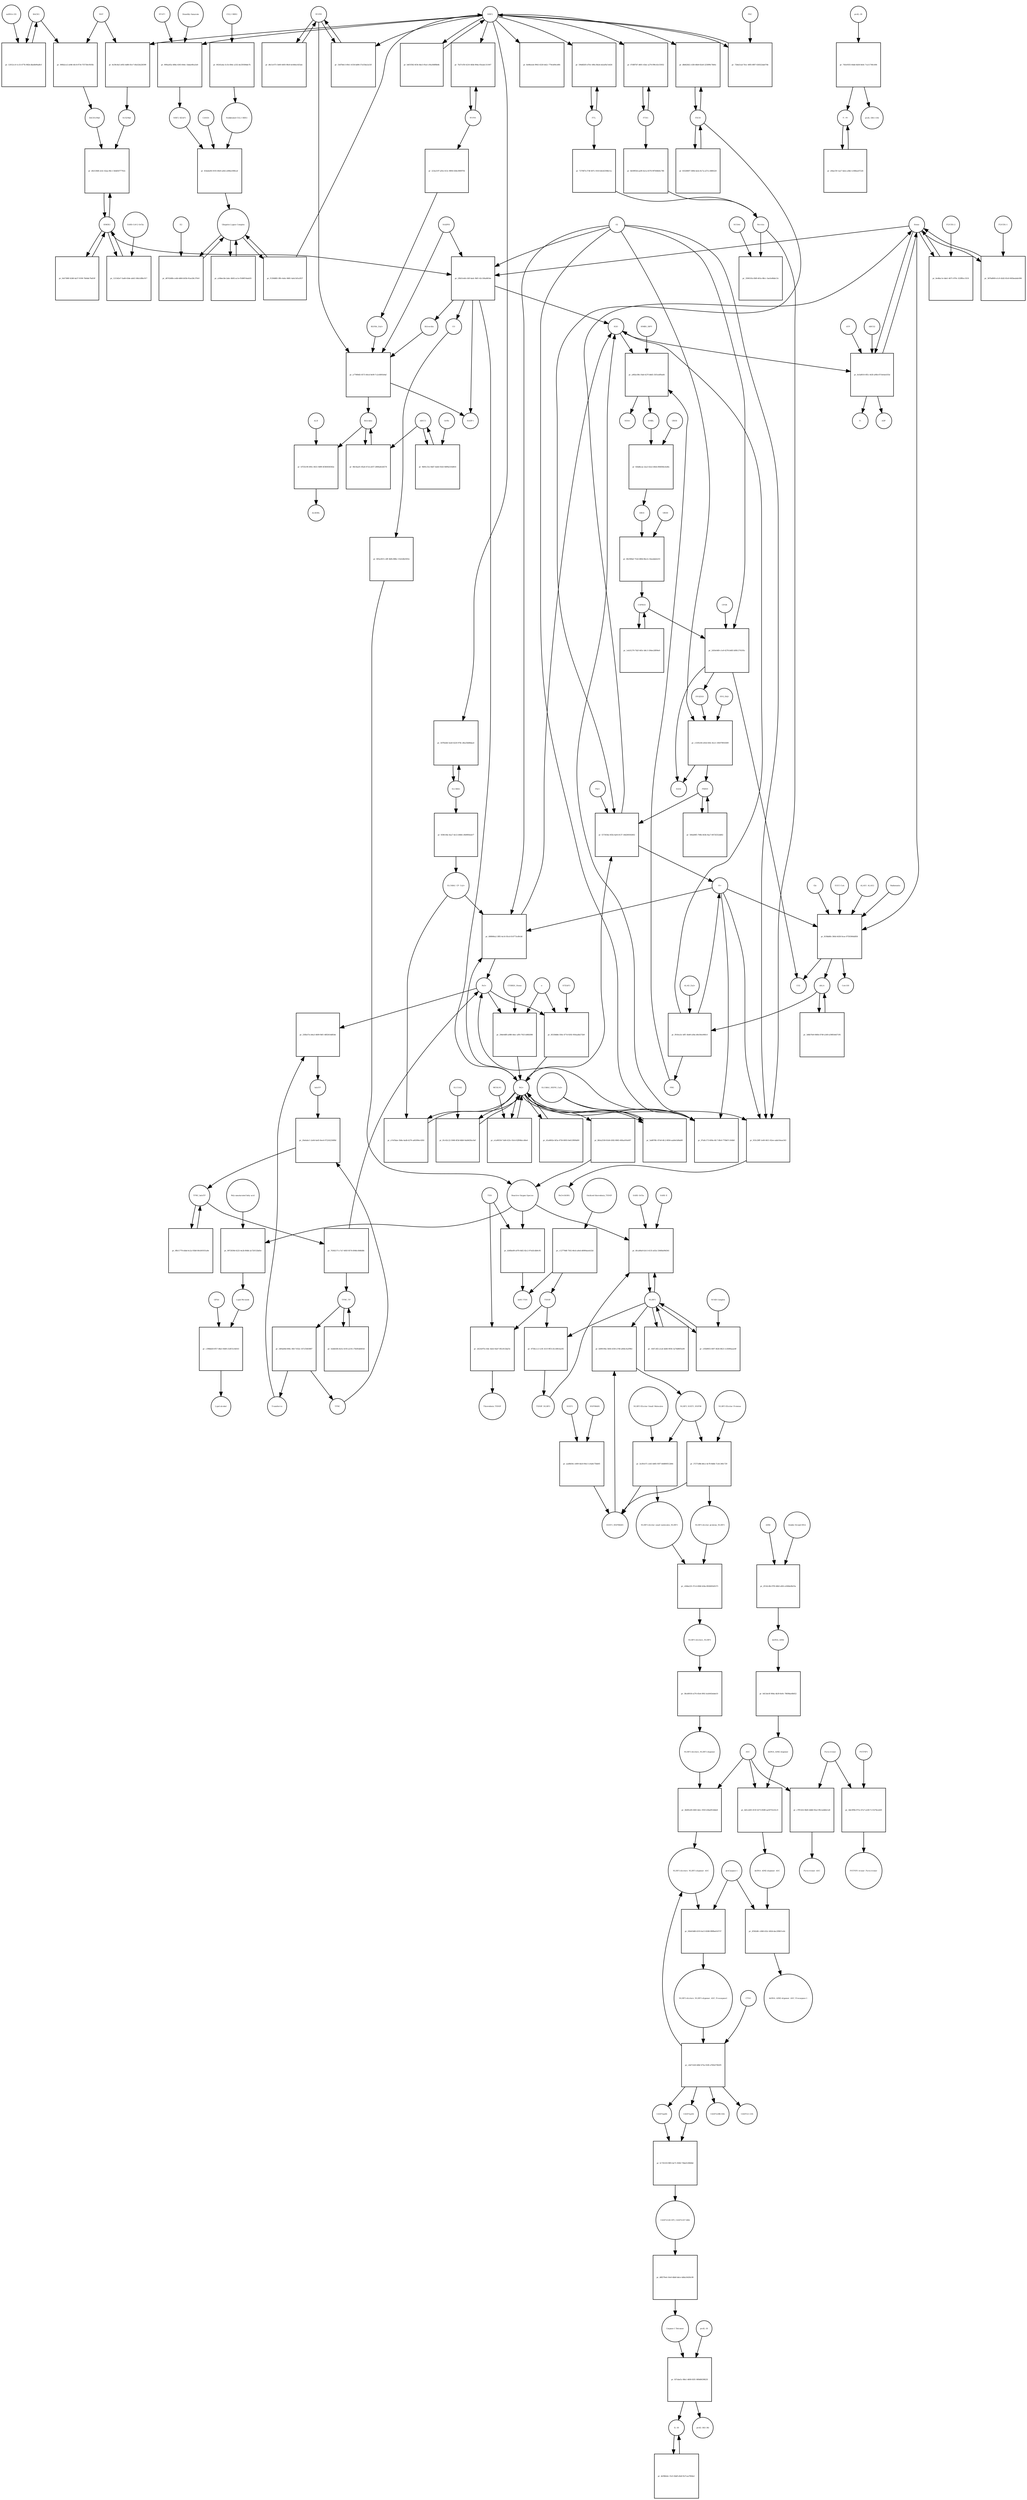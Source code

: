 strict digraph  {
Heme [annotation="urn_miriam_obo.chebi_CHEBI%3A30413", bipartite=0, cls="simple chemical", fontsize=4, label=Heme, shape=circle];
"pr_29b31e6d-cfdf-4adc-9bf1-42c184a8654e" [annotation="", bipartite=1, cls=process, fontsize=4, label="pr_29b31e6d-cfdf-4adc-9bf1-42c184a8654e", shape=square];
Biliverdin [annotation="urn_miriam_obo.chebi_CHEBI%3A17033", bipartite=0, cls="simple chemical", fontsize=4, label=Biliverdin, shape=circle];
HMOX1 [annotation=urn_miriam_uniprot_P09601, bipartite=0, cls=macromolecule, fontsize=4, label=HMOX1, shape=circle];
O2 [annotation="urn_miriam_obo.chebi_CHEBI%3A15379", bipartite=0, cls="simple chemical", fontsize=4, label=O2, shape=circle];
NADPH [annotation="urn_miriam_obo.chebi_CHEBI%3A16474", bipartite=0, cls="simple chemical", fontsize=4, label=NADPH, shape=circle];
H2O [annotation="urn_miriam_obo.chebi_CHEBI%3A15377", bipartite=0, cls="simple chemical", fontsize=4, label=H2O, shape=circle];
"Fe2+" [annotation="urn_miriam_obo.chebi_CHEBI%3A29033", bipartite=0, cls="simple chemical", fontsize=4, label="Fe2+", shape=circle];
"NADP+" [annotation="urn_miriam_obo.chebi_CHEBI%3A18009", bipartite=0, cls="simple chemical", fontsize=4, label="NADP+", shape=circle];
CO [annotation="urn_miriam_obo.chebi_CHEBI%3A17245", bipartite=0, cls="simple chemical", fontsize=4, label=CO, shape=circle];
"pr_6e48ac1e-bde1-4671-879c-323ffbcc5531" [annotation="", bipartite=1, cls=process, fontsize=4, label="pr_6e48ac1e-bde1-4671-879c-323ffbcc5531", shape=square];
"FLVCR1-2" [annotation=urn_miriam_uniprot_Q9Y5Y0, bipartite=0, cls=macromolecule, fontsize=4, label="FLVCR1-2", shape=circle];
"pr_a77989d5-0573-40cd-9e99-7c2c6891b9af" [annotation="", bipartite=1, cls=process, fontsize=4, label="pr_a77989d5-0573-40cd-9e99-7c2c6891b9af", shape=square];
Bilirubin [annotation="urn_miriam_obo.chebi_CHEBI%3A16990", bipartite=0, cls="simple chemical", fontsize=4, label=Bilirubin, shape=circle];
BLVRB [annotation=urn_miriam_uniprot_P30043, bipartite=0, cls=macromolecule, fontsize=4, label=BLVRB, shape=circle];
"BLVRA_Zn2+" [annotation="urn_miriam_obo.chebi_CHEBI%3A29805|urn_miriam_uniprot_P53004", bipartite=0, cls=complex, fontsize=4, label="BLVRA_Zn2+", shape=circle];
"pr_88c9aa01-85a8-47cb-a937-2800a8cb4574" [annotation="", bipartite=1, cls=process, fontsize=4, label="pr_88c9aa01-85a8-47cb-a937-2800a8cb4574", shape=square];
ABCC1 [annotation=urn_miriam_uniprot_P02768, bipartite=0, cls=macromolecule, fontsize=4, label=ABCC1, shape=circle];
"pr_b7f33c90-495c-4021-9d99-4f360456582e" [annotation="", bipartite=1, cls=process, fontsize=4, label="pr_b7f33c90-495c-4021-9d99-4f360456582e", shape=square];
ALB [annotation=urn_miriam_uniprot_P02768, bipartite=0, cls=macromolecule, fontsize=4, label=ALB, shape=circle];
"ALB/BIL" [annotation="urn_miriam_uniprot_P02768|urn_miriam_obo.chebi_CHEBI%3A16990", bipartite=0, cls=complex, fontsize=4, label="ALB/BIL", shape=circle];
NRF2 [annotation="", bipartite=0, cls=macromolecule, fontsize=4, label=NRF2, shape=circle];
"pr_6e39c8a5-e692-4d80-81e7-40a52b228399" [annotation="", bipartite=1, cls=process, fontsize=4, label="pr_6e39c8a5-e692-4d80-81e7-40a52b228399", shape=square];
MAF [annotation=urn_miriam_uniprot_O75444, bipartite=0, cls=macromolecule, fontsize=4, label=MAF, shape=circle];
"Nrf2/Maf" [annotation="", bipartite=0, cls=complex, fontsize=4, label="Nrf2/Maf", shape=circle];
"pr_006b2ce2-a046-4fc8-8734-7f3738c9505b" [annotation="", bipartite=1, cls=process, fontsize=4, label="pr_006b2ce2-a046-4fc8-8734-7f3738c9505b", shape=square];
BACH1 [annotation=urn_miriam_uniprot_O14867, bipartite=0, cls=macromolecule, fontsize=4, label=BACH1, shape=circle];
"BACH1/Maf" [annotation="", bipartite=0, cls=complex, fontsize=4, label="BACH1/Maf", shape=circle];
"pr_12012cc0-1c33-477b-982b-dba6b90adfcf" [annotation="", bipartite=1, cls=process, fontsize=4, label="pr_12012cc0-1c33-477b-982b-dba6b90adfcf", shape=square];
"miRNA-155" [annotation=urn_miriam_ncbigene_406947, bipartite=0, cls="nucleic acid feature", fontsize=4, label="miRNA-155", shape=circle];
"pr_d4213fd8-2cb1-42aa-84c1-5b4d507779cb" [annotation="", bipartite=1, cls=process, fontsize=4, label="pr_d4213fd8-2cb1-42aa-84c1-5b4d507779cb", shape=square];
PRIN9 [annotation="urn_miriam_obo.chebi_CHEBI%3A15430", bipartite=0, cls="simple chemical", fontsize=4, label=PRIN9, shape=circle];
"pr_f27303b2-0f2b-4af4-8137-18d269302602" [annotation="", bipartite=1, cls=process, fontsize=4, label="pr_f27303b2-0f2b-4af4-8137-18d269302602", shape=square];
FECH [annotation=urn_miriam_uniprot_P22830, bipartite=0, cls=macromolecule, fontsize=4, label=FECH, shape=circle];
"Pb2+" [annotation="urn_miriam_obo.chebi_CHEBI%3A27889", bipartite=0, cls="simple chemical", fontsize=4, label="Pb2+", shape=circle];
"H+" [annotation="urn_miriam_obo.chebi_CHEBI%3A15378", bipartite=0, cls="simple chemical", fontsize=4, label="H+", shape=circle];
"SUCC-CoA" [annotation="urn_miriam_obo.chebi_CHEBI%3A57292", bipartite=0, cls="simple chemical", fontsize=4, label="SUCC-CoA", shape=circle];
"pr_819bb8fe-366d-4438-9cee-97593964d856" [annotation="", bipartite=1, cls=process, fontsize=4, label="pr_819bb8fe-366d-4438-9cee-97593964d856", shape=square];
dALA [annotation="urn_miriam_obo.chebi_CHEBI%3A356416", bipartite=0, cls="simple chemical", fontsize=4, label=dALA, shape=circle];
ALAS1_ALAS2 [annotation="urn_miriam_uniprot_P13196|urn_miriam_uniprot_P22557", bipartite=0, cls=complex, fontsize=4, label=ALAS1_ALAS2, shape=circle];
Panhematin [annotation="urn_miriam_obo.chebi_CHEBI%3A50385", bipartite=0, cls="simple chemical", fontsize=4, label=Panhematin, shape=circle];
Gly [annotation="urn_miriam_obo.chebi_CHEBI%3A57305", bipartite=0, cls="simple chemical", fontsize=4, label=Gly, shape=circle];
"CoA-SH" [annotation="urn_miriam_obo.chebi_CHEBI%3A15346", bipartite=0, cls="simple chemical", fontsize=4, label="CoA-SH", shape=circle];
CO2 [annotation="urn_miriam_obo.chebi_CHEBI%3A16526", bipartite=0, cls="simple chemical", fontsize=4, label=CO2, shape=circle];
"pr_909aa65a-488a-4303-844c-1bdae0fea3e8" [annotation="", bipartite=1, cls=process, fontsize=4, label="pr_909aa65a-488a-4303-844c-1bdae0fea3e8", shape=square];
KEAP1 [annotation=urn_miriam_uniprot_Q14145, bipartite=0, cls=macromolecule, fontsize=4, label=KEAP1, shape=circle];
NRF2_KEAP1 [annotation="urn_miriam_uniprot_Q14145|urn_miriam_uniprot_Q16236", bipartite=0, cls=complex, fontsize=4, label=NRF2_KEAP1, shape=circle];
"Dimethly fumarate" [annotation="urn_miriam_obo.chebi_CHEBI%3A76004", bipartite=0, cls="simple chemical", fontsize=4, label="Dimethly fumarate", shape=circle];
"Ubiquitin Ligase Complex" [annotation="urn_miriam_uniprot_Q14145|urn_miriam_uniprot_Q15843|urn_miriam_uniprot_Q13618|urn_miriam_uniprot_P62877|urn_miriam_uniprot_Q16236|urn_miriam_uniprot_P0CG48|urn_miriam_pubmed_19940261|urn_miriam_interpro_IPR000608", bipartite=0, cls=complex, fontsize=4, label="Ubiquitin Ligase Complex", shape=circle];
"pr_a34becbb-2abc-4b92-ac1e-f54987ebab55" [annotation="", bipartite=1, cls=process, fontsize=4, label="pr_a34becbb-2abc-4b92-ac1e-f54987ebab55", shape=square];
"pr_f918ca5c-bff1-4b49-a58a-d0e30ee90fc0" [annotation="", bipartite=1, cls=process, fontsize=4, label="pr_f918ca5c-bff1-4b49-a58a-d0e30ee90fc0", shape=square];
PBG [annotation="urn_miriam_obo.chebi_CHEBI%3A58126", bipartite=0, cls="simple chemical", fontsize=4, label=PBG, shape=circle];
"ALAD_Zn2+" [annotation="urn_miriam_uniprot_P13716|urn_miriam_obo.chebi_CHEBI%3A29105", bipartite=0, cls=complex, fontsize=4, label="ALAD_Zn2+", shape=circle];
"pr_a982e39b-19a8-427f-b8d5-35f1eeff6a66" [annotation="", bipartite=1, cls=process, fontsize=4, label="pr_a982e39b-19a8-427f-b8d5-35f1eeff6a66", shape=square];
HMBL [annotation="urn_miriam_obo.chebi_CHEBI%3A57845", bipartite=0, cls="simple chemical", fontsize=4, label=HMBL, shape=circle];
HMBS_DIPY [annotation="urn_miriam_obo.chebi_CHEBI%3A36319|urn_miriam_uniprot_P08397", bipartite=0, cls=complex, fontsize=4, label=HMBS_DIPY, shape=circle];
"NH4+" [annotation="urn_miriam_obo.chebi_CHEBI%3A28938", bipartite=0, cls="simple chemical", fontsize=4, label="NH4+", shape=circle];
"pr_82bdbcae-2ea3-42e2-b9eb-89d566e3edfa" [annotation="", bipartite=1, cls=process, fontsize=4, label="pr_82bdbcae-2ea3-42e2-b9eb-89d566e3edfa", shape=square];
URO3 [annotation="urn_miriam_obo.chebi_CHEBI%3A15437", bipartite=0, cls="simple chemical", fontsize=4, label=URO3, shape=circle];
UROS [annotation=urn_miriam_uniprot_P10746, bipartite=0, cls=macromolecule, fontsize=4, label=UROS, shape=circle];
"pr_68c968af-752d-480d-8bcd-c1beabdeb210" [annotation="", bipartite=1, cls=process, fontsize=4, label="pr_68c968af-752d-480d-8bcd-c1beabdeb210", shape=square];
COPRO3 [annotation="urn_miriam_obo.chebi_CHEBI%3A15439", bipartite=0, cls="simple chemical", fontsize=4, label=COPRO3, shape=circle];
UROD [annotation=urn_miriam_uniprot_P06132, bipartite=0, cls=macromolecule, fontsize=4, label=UROD, shape=circle];
"pr_2450e9d9-c1e9-4278-b485-bf0fc374195c" [annotation="", bipartite=1, cls=process, fontsize=4, label="pr_2450e9d9-c1e9-4278-b485-bf0fc374195c", shape=square];
PPGEN9 [annotation="urn_miriam_obo.chebi_CHEBI%3A15435", bipartite=0, cls="simple chemical", fontsize=4, label=PPGEN9, shape=circle];
CPOX [annotation=urn_miriam_uniprot_P36551, bipartite=0, cls=macromolecule, fontsize=4, label=CPOX, shape=circle];
H2O2 [annotation="urn_miriam_obo.chebi_CHEBI%3A16240", bipartite=0, cls="simple chemical", fontsize=4, label=H2O2, shape=circle];
"pr_c51f0c40-e45d-450c-8ce1-185079918309" [annotation="", bipartite=1, cls=process, fontsize=4, label="pr_c51f0c40-e45d-450c-8ce1-185079918309", shape=square];
PPO_FAD [annotation="urn_miriam_obo.chebi_CHEBI%3A16238|urn_miriam_uniprot_P50336", bipartite=0, cls=complex, fontsize=4, label=PPO_FAD, shape=circle];
"pr_b4f1f582-6f34-4be3-95a5-cf6a368f8b0b" [annotation="", bipartite=1, cls=process, fontsize=4, label="pr_b4f1f582-6f34-4be3-95a5-cf6a368f8b0b", shape=square];
"pr_3d6b70e9-860b-4749-a349-a59854447195" [annotation="", bipartite=1, cls="uncertain process", fontsize=4, label="pr_3d6b70e9-860b-4749-a349-a59854447195", shape=square];
"pr_1eb31270-7b2f-465c-b8c3-184ee28f90e9" [annotation="", bipartite=1, cls="uncertain process", fontsize=4, label="pr_1eb31270-7b2f-465c-b8c3-184ee28f90e9", shape=square];
"pr_566a68f5-708b-443b-9aa7-8472f252dd02" [annotation="", bipartite=1, cls="uncertain process", fontsize=4, label="pr_566a68f5-708b-443b-9aa7-8472f252dd02", shape=square];
"Poly-unsaturated fatty acid" [annotation="urn_miriam_obo.chebi_CHEBI%3A26208", bipartite=0, cls="simple chemical", fontsize=4, label="Poly-unsaturated fatty acid", shape=circle];
"pr_9972839d-4225-4e2b-80db-2a720152bd5e" [annotation="", bipartite=1, cls=process, fontsize=4, label="pr_9972839d-4225-4e2b-80db-2a720152bd5e", shape=square];
"Lipid Peroxide" [annotation="urn_miriam_obo.chebi_CHEBI%3A61051", bipartite=0, cls="simple chemical", fontsize=4, label="Lipid Peroxide", shape=circle];
"Reactive Oxygen Species" [annotation="urn_miriam_obo.chebi_CHEBI%3A26523", bipartite=0, cls="simple chemical", fontsize=4, label="Reactive Oxygen Species", shape=circle];
"pr_933c28ff-1e60-4611-82ee-adafc8eae343" [annotation="", bipartite=1, cls=process, fontsize=4, label="pr_933c28ff-1e60-4611-82ee-adafc8eae343", shape=square];
"Fe(3+)O(OH)" [annotation="urn_miriam_obo.chebi_CHEBI%3A78619", bipartite=0, cls="simple chemical", fontsize=4, label="Fe(3+)O(OH)", shape=circle];
Ferritin [annotation=urn_miriam_uniprot_P02794, bipartite=0, cls=complex, fontsize=4, label=Ferritin, shape=circle];
"pr_e7ef5dae-3b8a-4adb-b276-ad4309ec43fd" [annotation="", bipartite=1, cls=process, fontsize=4, label="pr_e7ef5dae-3b8a-4adb-b276-ad4309ec43fd", shape=square];
"SLC40A1_CP_Cu2+" [annotation="urn_miriam_uniprot_P00450|urn_miriam_uniprot_Q9NP59|urn_miriam_obo.chebi_CHEBI%3A29036", bipartite=0, cls=complex, fontsize=4, label="SLC40A1_CP_Cu2+", shape=circle];
"pr_688846a2-3f85-4e14-93cd-014773cd9cb6" [annotation="", bipartite=1, cls=process, fontsize=4, label="pr_688846a2-3f85-4e14-93cd-014773cd9cb6", shape=square];
"Fe3+" [annotation="urn_miriam_obo.chebi_CHEBI%3A29034", bipartite=0, cls="simple chemical", fontsize=4, label="Fe3+", shape=circle];
SLC40A1 [annotation=urn_miriam_ncbigene_30061, bipartite=0, cls="nucleic acid feature", fontsize=4, label=SLC40A1, shape=circle];
"pr_547fb2b6-5ee8-4220-978c-d0a25b88daa4" [annotation="", bipartite=1, cls=process, fontsize=4, label="pr_547fb2b6-5ee8-4220-978c-d0a25b88daa4", shape=square];
FTH1 [annotation=urn_miriam_ncbigene_2495, bipartite=0, cls="nucleic acid feature", fontsize=4, label=FTH1, shape=circle];
"pr_07df87b7-d601-45dc-a276-f99c43c55932" [annotation="", bipartite=1, cls=process, fontsize=4, label="pr_07df87b7-d601-45dc-a276-f99c43c55932", shape=square];
FTL [annotation=urn_miriam_ncbigene_2512, bipartite=0, cls="nucleic acid feature", fontsize=4, label=FTL, shape=circle];
"pr_594d8205-d7b1-49fa-8b2d-eb2af0a7a826" [annotation="", bipartite=1, cls=process, fontsize=4, label="pr_594d8205-d7b1-49fa-8b2d-eb2af0a7a826", shape=square];
"pr_4b59f03d-aa90-4e1a-8378-997b9b64c786" [annotation="", bipartite=1, cls=process, fontsize=4, label="pr_4b59f03d-aa90-4e1a-8378-997b9b64c786", shape=square];
"pr_727f4f7e-f7df-407c-9310-bfe42594b11a" [annotation="", bipartite=1, cls=process, fontsize=4, label="pr_727f4f7e-f7df-407c-9310-bfe42594b11a", shape=square];
"pr_d8d42fd2-c438-46b9-82e8-225899c7b64c" [annotation="", bipartite=1, cls=process, fontsize=4, label="pr_d8d42fd2-c438-46b9-82e8-225899c7b64c", shape=square];
"pr_83328697-580b-4a5e-8c7a-a57cc3880220" [annotation="", bipartite=1, cls=process, fontsize=4, label="pr_83328697-580b-4a5e-8c7a-a57cc3880220", shape=square];
"pr_feb7380f-4248-4a57-9190-7b0ddc7bd10f" [annotation="", bipartite=1, cls=process, fontsize=4, label="pr_feb7380f-4248-4a57-9190-7b0ddc7bd10f", shape=square];
BLVRA [annotation=urn_miriam_ncbigene_644, bipartite=0, cls="nucleic acid feature", fontsize=4, label=BLVRA, shape=circle];
"pr_7b37cf50-4210-4fdb-904a-05eadc311007" [annotation="", bipartite=1, cls=process, fontsize=4, label="pr_7b37cf50-4210-4fdb-904a-05eadc311007", shape=square];
"pr_33d7b6c5-69e1-4158-bd06-57a55be2a53f" [annotation="", bipartite=1, cls=process, fontsize=4, label="pr_33d7b6c5-69e1-4158-bd06-57a55be2a53f", shape=square];
"pr_d6c5c673-1b00-4493-9fe8-4c646ec825ab" [annotation="", bipartite=1, cls=process, fontsize=4, label="pr_d6c5c673-1b00-4493-9fe8-4c646ec825ab", shape=square];
"pr_223a2197-af5e-413c-9894-028e390f97fd" [annotation="", bipartite=1, cls=process, fontsize=4, label="pr_223a2197-af5e-413c-9894-028e390f97fd", shape=square];
"pr_650fc64e-4ea7-4e12-b9b8-c0b9f69edcf7" [annotation="", bipartite=1, cls=process, fontsize=4, label="pr_650fc64e-4ea7-4e12-b9b8-c0b9f69edcf7", shape=square];
"pr_359031fa-fbf8-401a-88cc-3ae5e86de13c" [annotation="", bipartite=1, cls=process, fontsize=4, label="pr_359031fa-fbf8-401a-88cc-3ae5e86de13c", shape=square];
NCOA4 [annotation=urn_miriam_uniprot_Q13772, bipartite=0, cls=macromolecule, fontsize=4, label=NCOA4, shape=circle];
"pr_29de0df8-a088-44ec-aff4-79211d082696" [annotation="", bipartite=1, cls=process, fontsize=4, label="pr_29de0df8-a088-44ec-aff4-79211d082696", shape=square];
CYBRD1_Heme [annotation="urn_miriam_uniprot_Q53TN4|urn_miriam_obo.chebi_CHEBI%3A30413", bipartite=0, cls=complex, fontsize=4, label=CYBRD1_Heme, shape=circle];
"e-" [annotation="urn_miriam_obo.chebi_CHEBI%3A10545", bipartite=0, cls="simple chemical", fontsize=4, label="e-", shape=circle];
"pr_81c62c22-5048-4f3d-8db0-9ab9d3fac0ef" [annotation="", bipartite=1, cls=process, fontsize=4, label="pr_81c62c22-5048-4f3d-8db0-9ab9d3fac0ef", shape=square];
SLC11A2 [annotation=urn_miriam_uniprot_P49281, bipartite=0, cls=macromolecule, fontsize=4, label=SLC11A2, shape=circle];
"pr_c398dd20-ff57-48a5-9d49-21df15c0d163" [annotation="", bipartite=1, cls=process, fontsize=4, label="pr_c398dd20-ff57-48a5-9d49-21df15c0d163", shape=square];
"Lipid alcohol" [annotation="urn_miriam_obo.chebi_CHEBI%3A24026", bipartite=0, cls="simple chemical", fontsize=4, label="Lipid alcohol", shape=circle];
GPX4 [annotation=urn_miriam_uniprot_P36969, bipartite=0, cls=macromolecule, fontsize=4, label=GPX4, shape=circle];
"pr_1213d2e7-5ad6-43de-ab43-34fa1d9bc917" [annotation="", bipartite=1, cls=process, fontsize=4, label="pr_1213d2e7-5ad6-43de-ab43-34fa1d9bc917", shape=square];
"SARS-CoV-2 Orf3a" [annotation="urn_miriam_uniprot_P0DTC3|urn_miriam_taxonomy_2697049", bipartite=0, cls=macromolecule, fontsize=4, label="SARS-CoV-2 Orf3a", shape=circle];
"pr_8b5a2558-81d4-4382-8065-40faa916ef67" [annotation="", bipartite=1, cls=process, fontsize=4, label="pr_8b5a2558-81d4-4382-8065-40faa916ef67", shape=square];
"pr_9b95c31e-9dd7-4eb6-93d3-9d99a516d816" [annotation="", bipartite=1, cls=process, fontsize=4, label="pr_9b95c31e-9dd7-4eb6-93d3-9d99a516d816", shape=square];
Orf9c [annotation=urn_miriam_taxonomy_2697049, bipartite=0, cls=macromolecule, fontsize=4, label=Orf9c, shape=circle];
CUL3_RBX1 [annotation="urn_miriam_uniprot_Q13618|urn_miriam_uniprot_P62877", bipartite=0, cls=complex, fontsize=4, label=CUL3_RBX1, shape=circle];
"pr_00241aba-5c1b-49dc-a332-de259384de7b" [annotation="", bipartite=1, cls=process, fontsize=4, label="pr_00241aba-5c1b-49dc-a332-de259384de7b", shape=square];
"Neddylated CUL3_RBX1" [annotation="urn_miriam_uniprot_Q15843|urn_miriam_uniprot_Q13618|urn_miriam_uniprot_P62877", bipartite=0, cls=complex, fontsize=4, label="Neddylated CUL3_RBX1", shape=circle];
"pr_8e86eeeb-9943-4320-b42c-779cb09ce8f4" [annotation="", bipartite=1, cls=process, fontsize=4, label="pr_8e86eeeb-9943-4320-b42c-779cb09ce8f4", shape=square];
"pr_41bebe06-0193-49e9-a442-a940a1006caf" [annotation="", bipartite=1, cls=process, fontsize=4, label="pr_41bebe06-0193-49e9-a442-a940a1006caf", shape=square];
CAND1 [annotation=urn_miriam_uniprot_Q86VP6, bipartite=0, cls=macromolecule, fontsize=4, label=CAND1, shape=circle];
E2 [annotation=urn_miriam_interpro_IPR000608, bipartite=0, cls=macromolecule, fontsize=4, label=E2, shape=circle];
"pr_d6743d0b-cedb-4d64-b03b-91ae28c37fe9" [annotation="", bipartite=1, cls=process, fontsize=4, label="pr_d6743d0b-cedb-4d64-b03b-91ae28c37fe9", shape=square];
"pr_72bb21ad-7b1c-4f85-8f87-028322da674b" [annotation="", bipartite=1, cls=process, fontsize=4, label="pr_72bb21ad-7b1c-4f85-8f87-028322da674b", shape=square];
PKC [annotation="urn_miriam_pubmed_12198130|urn_miriam_interpro_IPR012233", bipartite=0, cls=macromolecule, fontsize=4, label=PKC, shape=circle];
"pr_587bd909-e1c9-42d2-83c8-065beabdc696" [annotation="", bipartite=1, cls=process, fontsize=4, label="pr_587bd909-e1c9-42d2-83c8-065beabdc696", shape=square];
"FLVCR1-1" [annotation=urn_miriam_uniprot_Q9Y5Y0, bipartite=0, cls=macromolecule, fontsize=4, label="FLVCR1-1", shape=circle];
"pr_0cfa8010-0f5c-443f-a90b-8710e0a41f5d" [annotation="", bipartite=1, cls=process, fontsize=4, label="pr_0cfa8010-0f5c-443f-a90b-8710e0a41f5d", shape=square];
ABCG2 [annotation=urn_miriam_uniprot_Q9UNQ0, bipartite=0, cls="macromolecule multimer", fontsize=4, label=ABCG2, shape=circle];
ATP [annotation="urn_miriam_obo.chebi_CHEBI%3A30616", bipartite=0, cls="simple chemical", fontsize=4, label=ATP, shape=circle];
Pi [annotation="urn_miriam_obo.chebi_CHEBI%3A18367", bipartite=0, cls="simple chemical", fontsize=4, label=Pi, shape=circle];
ADP [annotation="urn_miriam_obo.chebi_CHEBI%3A456216", bipartite=0, cls="simple chemical", fontsize=4, label=ADP, shape=circle];
"pr_5a8878fc-87e8-4fc2-8056-aab0e5d9abf0" [annotation="", bipartite=1, cls=process, fontsize=4, label="pr_5a8878fc-87e8-4fc2-8056-aab0e5d9abf0", shape=square];
"SLC40A1_HEPH_Cu2+" [annotation="urn_miriam_uniprot_Q9BQS7|urn_miriam_uniprot_Q9NP59|urn_miriam_obo.chebi_CHEBI%3A28694", bipartite=0, cls=complex, fontsize=4, label="SLC40A1_HEPH_Cu2+", shape=circle];
"pr_97a8c173-609a-4fc7-8fe0-770b67c164b8" [annotation="", bipartite=1, cls=process, fontsize=4, label="pr_97a8c173-609a-4fc7-8fe0-770b67c164b8", shape=square];
"pr_25fbe57a-b6a3-4609-9bf1-68f2616d83de" [annotation="", bipartite=1, cls=process, fontsize=4, label="pr_25fbe57a-b6a3-4609-9bf1-68f2616d83de", shape=square];
Transferrin [annotation=urn_miriam_uniprot_P02787, bipartite=0, cls=macromolecule, fontsize=4, label=Transferrin, shape=circle];
holoTF [annotation="urn_miriam_uniprot_P02787|urn_miriam_obo.chebi_CHEBI%3A29034", bipartite=0, cls=complex, fontsize=4, label=holoTF, shape=circle];
TFRC [annotation=urn_miriam_uniprot_P02786, bipartite=0, cls="macromolecule multimer", fontsize=4, label=TFRC, shape=circle];
"pr_20a6abc1-2a0d-4a45-8ee4-072242256f8d" [annotation="", bipartite=1, cls=process, fontsize=4, label="pr_20a6abc1-2a0d-4a45-8ee4-072242256f8d", shape=square];
TFRC_holoTF [annotation="urn_miriam_uniprot_P02787|urn_miriam_obo.chebi_CHEBI%3A29034|urn_miriam_uniprot_P02786", bipartite=0, cls=complex, fontsize=4, label=TFRC_holoTF, shape=circle];
"pr_9fb11779-ebbd-4c2a-93b8-00cb91931a9e" [annotation="", bipartite=1, cls=process, fontsize=4, label="pr_9fb11779-ebbd-4c2a-93b8-00cb91931a9e", shape=square];
"pr_76362171-c7a7-485f-9574-6946c49d6d8c" [annotation="", bipartite=1, cls=process, fontsize=4, label="pr_76362171-c7a7-485f-9574-6946c49d6d8c", shape=square];
TFRC_TF [annotation="urn_miriam_uniprot_P02787|urn_miriam_uniprot_P02786", bipartite=0, cls=complex, fontsize=4, label=TFRC_TF, shape=circle];
"pr_85338d8e-5f4e-477d-9292-950aadb272b9" [annotation="", bipartite=1, cls=process, fontsize=4, label="pr_85338d8e-5f4e-477d-9292-950aadb272b9", shape=square];
STEAP3 [annotation=urn_miriam_uniprot_Q658P3, bipartite=0, cls=macromolecule, fontsize=4, label=STEAP3, shape=circle];
"pr_e1a90556-7a84-433c-93c6-02f04bccd6e4" [annotation="", bipartite=1, cls=process, fontsize=4, label="pr_e1a90556-7a84-433c-93c6-02f04bccd6e4", shape=square];
MCOLN1 [annotation=urn_miriam_uniprot_Q9GZU1, bipartite=0, cls=macromolecule, fontsize=4, label=MCOLN1, shape=circle];
"pr_d1a4802e-bf3a-4756-8093-9e613f0f4d09" [annotation="", bipartite=1, cls=process, fontsize=4, label="pr_d1a4802e-bf3a-4756-8093-9e613f0f4d09", shape=square];
"pr_5ebb02fb-6e5e-4193-a218-c78285dd402d" [annotation="", bipartite=1, cls=process, fontsize=4, label="pr_5ebb02fb-6e5e-4193-a218-c78285dd402d", shape=square];
"pr_24f4a66d-806c-49e7-832e-147cf3403887" [annotation="", bipartite=1, cls=process, fontsize=4, label="pr_24f4a66d-806c-49e7-832e-147cf3403887", shape=square];
"pr_f1394885-3ffe-4ebc-8681-4a6c5d1a3f27" [annotation="", bipartite=1, cls=process, fontsize=4, label="pr_f1394885-3ffe-4ebc-8681-4a6c5d1a3f27", shape=square];
"Oxidized thioredoxin_TXNIP" [annotation="urn_miriam_uniprot_P10599|urn_miriam_uniprot_Q9H3M7", bipartite=0, cls=complex, fontsize=4, label="Oxidized thioredoxin_TXNIP", shape=circle];
"pr_c12779d8-7502-46cb-a9ed-d6904aeeb32d" [annotation="", bipartite=1, cls=process, fontsize=4, label="pr_c12779d8-7502-46cb-a9ed-d6904aeeb32d", shape=square];
TXNIP [annotation=urn_miriam_uniprot_Q9H3M7, bipartite=0, cls=macromolecule, fontsize=4, label=TXNIP, shape=circle];
"2xHC-TXN" [annotation=urn_miriam_uniprot_P10599, bipartite=0, cls=macromolecule, fontsize=4, label="2xHC-TXN", shape=circle];
NLRP3 [annotation=urn_miriam_uniprot_Q96P20, bipartite=0, cls=macromolecule, fontsize=4, label=NLRP3, shape=circle];
"pr_c05b9855-f497-4626-8623-1c8389aaae6f" [annotation="", bipartite=1, cls=process, fontsize=4, label="pr_c05b9855-f497-4626-8623-1c8389aaae6f", shape=square];
"Nf-KB Complex" [annotation="urn_miriam_uniprot_P19838|urn_miriam_uniprot_Q04206|urn_miriam_uniprot_Q00653", bipartite=0, cls=complex, fontsize=4, label="Nf-KB Complex", shape=circle];
"pr_1647c4f2-a1a4-4d46-9056-3a76d80f3a08" [annotation="", bipartite=1, cls=process, fontsize=4, label="pr_1647c4f2-a1a4-4d46-9056-3a76d80f3a08", shape=square];
TXN [annotation=urn_miriam_uniprot_P10599, bipartite=0, cls=macromolecule, fontsize=4, label=TXN, shape=circle];
"pr_b36fbe89-a978-4bf2-82c2-97ed3cdb9c95" [annotation="", bipartite=1, cls=process, fontsize=4, label="pr_b36fbe89-a978-4bf2-82c2-97ed3cdb9c95", shape=square];
"pr_e423e97b-c6dc-4eb3-9ab7-0f2c812baf3c" [annotation="", bipartite=1, cls=process, fontsize=4, label="pr_e423e97b-c6dc-4eb3-9ab7-0f2c812baf3c", shape=square];
Thioredoxin_TXNIP [annotation="urn_miriam_uniprot_P10599|urn_miriam_uniprot_Q9H3M7", bipartite=0, cls=complex, fontsize=4, label=Thioredoxin_TXNIP, shape=circle];
HSP90AB1 [annotation=urn_miriam_uniprot_P08238, bipartite=0, cls=macromolecule, fontsize=4, label=HSP90AB1, shape=circle];
"pr_aad6b56c-e609-4dc8-9fa5-1c6a8c75bb05" [annotation="", bipartite=1, cls=process, fontsize=4, label="pr_aad6b56c-e609-4dc8-9fa5-1c6a8c75bb05", shape=square];
SUGT1 [annotation=urn_miriam_uniprot_Q9Y2Z0, bipartite=0, cls=macromolecule, fontsize=4, label=SUGT1, shape=circle];
SUGT1_HSP90AB1 [annotation="urn_miriam_uniprot_P08238|urn_miriam_uniprot_Q9Y2Z0", bipartite=0, cls=complex, fontsize=4, label=SUGT1_HSP90AB1, shape=circle];
"pr_b490190a-5404-4350-a748-a664c0a3f9b1" [annotation="", bipartite=1, cls=process, fontsize=4, label="pr_b490190a-5404-4350-a748-a664c0a3f9b1", shape=square];
NLRP3_SUGT1_HSP90 [annotation="urn_miriam_uniprot_P08238|urn_miriam_uniprot_Q96P20|urn_miriam_uniprot_Q9Y2Z0", bipartite=0, cls=complex, fontsize=4, label=NLRP3_SUGT1_HSP90, shape=circle];
"pr_6758ccc2-1c81-411f-9f53-d1c40fcba3f2" [annotation="", bipartite=1, cls=process, fontsize=4, label="pr_6758ccc2-1c81-411f-9f53-d1c40fcba3f2", shape=square];
TXNIP_NLRP3 [annotation="urn_miriam_uniprot_Q9H3M7|urn_miriam_uniprot_Q96P20", bipartite=0, cls=complex, fontsize=4, label=TXNIP_NLRP3, shape=circle];
"NLRP3 Elicitor Proteins" [annotation="urn_miriam_uniprot_P05067|urn_miriam_uniprot_P09616", bipartite=0, cls=macromolecule, fontsize=4, label="NLRP3 Elicitor Proteins", shape=circle];
"pr_37271d8b-b6ce-4e78-8ddb-7cefc340c729" [annotation="", bipartite=1, cls=process, fontsize=4, label="pr_37271d8b-b6ce-4e78-8ddb-7cefc340c729", shape=square];
"NLRP3 elicitor proteins_NLRP3" [annotation="urn_miriam_uniprot_P09616|urn_miriam_uniprot_P05067|urn_miriam_uniprot_Q96P20", bipartite=0, cls=complex, fontsize=4, label="NLRP3 elicitor proteins_NLRP3", shape=circle];
"NLRP3 Elicitor Small Molecules" [annotation="urn_miriam_obo.chebi_CHEBI%3A46661|urn_miriam_obo.chebi_CHEBI%3A16336|urn_miriam_obo.chebi_CHEBI%3A30563", bipartite=0, cls="simple chemical", fontsize=4, label="NLRP3 Elicitor Small Molecules", shape=circle];
"pr_2e29cb71-ceb5-4d65-93f7-b0d800512b9e" [annotation="", bipartite=1, cls=process, fontsize=4, label="pr_2e29cb71-ceb5-4d65-93f7-b0d800512b9e", shape=square];
"NLRP3 elicitor small molecules_NLRP3" [annotation="urn_miriam_obo.chebi_CHEBI%3A46661|urn_miriam_obo.chebi_CHEBI%3A16336|urn_miriam_obo.chebi_CHEBI%3A30563|urn_miriam_uniprot_Q96P20", bipartite=0, cls=complex, fontsize=4, label="NLRP3 elicitor small molecules_NLRP3", shape=circle];
"pr_c60da225-37c4-4946-b34a-8926692d5371" [annotation="", bipartite=1, cls=process, fontsize=4, label="pr_c60da225-37c4-4946-b34a-8926692d5371", shape=square];
"NLRP3 elicitors_NLRP3" [annotation="urn_miriam_uniprot_P05067|urn_miriam_uniprot_P09616|urn_miriam_uniprot_P08238|urn_miriam_uniprot_Q96P20|urn_miriam_uniprot_Q9Y2Z0|urn_miriam_obo.chebi_CHEBI%3A46661|urn_miriam_obo.chebi_CHEBI%3A16336|urn_miriam_obo.chebi_CHEBI%3A30563", bipartite=0, cls=complex, fontsize=4, label="NLRP3 elicitors_NLRP3", shape=circle];
"pr_38cd0018-e276-45e4-9f41-bcb043ebde10" [annotation="", bipartite=1, cls=process, fontsize=4, label="pr_38cd0018-e276-45e4-9f41-bcb043ebde10", shape=square];
"NLRP3 elicitors_NLRP3 oligomer" [annotation="urn_miriam_obo.chebi_CHEBI%3A36080", bipartite=0, cls="complex multimer", fontsize=4, label="NLRP3 elicitors_NLRP3 oligomer", shape=circle];
"pr_3b081e85-6fd5-4dcc-955f-d34a0f1d4de8" [annotation="", bipartite=1, cls=process, fontsize=4, label="pr_3b081e85-6fd5-4dcc-955f-d34a0f1d4de8", shape=square];
ASC [annotation=urn_miriam_uniprot_Q9ULZ3, bipartite=0, cls=macromolecule, fontsize=4, label=ASC, shape=circle];
"NLRP3 elicitors_NLRP3 oligomer_ASC" [annotation="urn_miriam_uniprot_Q9ULZ3|urn_miriam_obo.chebi_CHEBI%3A36080", bipartite=0, cls="complex multimer", fontsize=4, label="NLRP3 elicitors_NLRP3 oligomer_ASC", shape=circle];
"pr_92b41b88-4319-4a13-8288-9f8fbe610737" [annotation="", bipartite=1, cls=process, fontsize=4, label="pr_92b41b88-4319-4a13-8288-9f8fbe610737", shape=square];
"proCaspase-1" [annotation=urn_miriam_uniprot_P29466, bipartite=0, cls=macromolecule, fontsize=4, label="proCaspase-1", shape=circle];
"NLRP3 elicitors_NLRP3 oligomer_ASC_Procaspase1" [annotation="urn_miriam_uniprot_P29466|urn_miriam_uniprot_Q9ULZ3", bipartite=0, cls="complex multimer", fontsize=4, label="NLRP3 elicitors_NLRP3 oligomer_ASC_Procaspase1", shape=circle];
"pr_c7ff1432-06d5-4db8-93a2-99c2a4b0e1e8" [annotation="", bipartite=1, cls=process, fontsize=4, label="pr_c7ff1432-06d5-4db8-93a2-99c2a4b0e1e8", shape=square];
"Pyrin trimer" [annotation=urn_miriam_uniprot_O15553, bipartite=0, cls=complex, fontsize=4, label="Pyrin trimer", shape=circle];
"Pyrin trimer_ASC" [annotation="urn_miriam_uniprot_O15553|urn_miriam_uniprot_Q9ULZ3", bipartite=0, cls=complex, fontsize=4, label="Pyrin trimer_ASC", shape=circle];
"pr_3de1ff6b-971e-47a7-a228-7c1527bced29" [annotation="", bipartite=1, cls=process, fontsize=4, label="pr_3de1ff6b-971e-47a7-a228-7c1527bced29", shape=square];
PSTPIP1 [annotation=urn_miriam_uniprot_O43586, bipartite=0, cls="macromolecule multimer", fontsize=4, label=PSTPIP1, shape=circle];
"PSTPIP1 trimer_Pyrin trimer" [annotation="urn_miriam_uniprot_O15553|urn_miriam_uniprot_O43586", bipartite=0, cls=complex, fontsize=4, label="PSTPIP1 trimer_Pyrin trimer", shape=circle];
"Double Strand DNA" [annotation="urn_miriam_obo.chebi_CHEBI%3A16991", bipartite=0, cls="simple chemical", fontsize=4, label="Double Strand DNA", shape=circle];
"pr_2f142c8b-07f0-46b5-afb5-e2066e0fef3a" [annotation="", bipartite=1, cls=process, fontsize=4, label="pr_2f142c8b-07f0-46b5-afb5-e2066e0fef3a", shape=square];
dsDNA_AIM2 [annotation="urn_miriam_obo.chebi_CHEBI%3A16991|urn_miriam_uniprot_O14862", bipartite=0, cls=complex, fontsize=4, label=dsDNA_AIM2, shape=circle];
AIM2 [annotation=urn_miriam_uniprot_O14862, bipartite=0, cls=macromolecule, fontsize=4, label=AIM2, shape=circle];
"pr_0d13dc0f-984a-4b39-8e9c-78698ae8b922" [annotation="", bipartite=1, cls=process, fontsize=4, label="pr_0d13dc0f-984a-4b39-8e9c-78698ae8b922", shape=square];
"dsDNA_AIM2 oligomer" [annotation="urn_miriam_obo.chebi_CHEBI%3A36080", bipartite=0, cls=complex, fontsize=4, label="dsDNA_AIM2 oligomer", shape=circle];
"pr_4d1ceb91-815f-4273-8589-aa50753c61c9" [annotation="", bipartite=1, cls=process, fontsize=4, label="pr_4d1ceb91-815f-4273-8589-aa50753c61c9", shape=square];
"dsDNA_AIM2 oligomer_ASC" [annotation="urn_miriam_obo.chebi_CHEBI%3A36080|urn_miriam_uniprot_Q9ULZ3", bipartite=0, cls=complex, fontsize=4, label="dsDNA_AIM2 oligomer_ASC", shape=circle];
"pr_2f362dfc-c848-432c-b92d-dac299b7ce0c" [annotation="", bipartite=1, cls=process, fontsize=4, label="pr_2f362dfc-c848-432c-b92d-dac299b7ce0c", shape=square];
"dsDNA_AIM2 oligomer_ASC_Procaspase-1" [annotation="", bipartite=0, cls=complex, fontsize=4, label="dsDNA_AIM2 oligomer_ASC_Procaspase-1", shape=circle];
"pr_cbb71420-b9bf-475a-918f-a785b37962f9" [annotation="", bipartite=1, cls=process, fontsize=4, label="pr_cbb71420-b9bf-475a-918f-a785b37962f9", shape=square];
"CASP1(p20)" [annotation=urn_miriam_uniprot_P29466, bipartite=0, cls=macromolecule, fontsize=4, label="CASP1(p20)", shape=circle];
CTSG [annotation=urn_miriam_uniprot_P08311, bipartite=0, cls=macromolecule, fontsize=4, label=CTSG, shape=circle];
"CASP1(298-316)" [annotation=urn_miriam_uniprot_P29466, bipartite=0, cls=macromolecule, fontsize=4, label="CASP1(298-316)", shape=circle];
"CASP1(1-119)" [annotation=urn_miriam_uniprot_P29466, bipartite=0, cls=macromolecule, fontsize=4, label="CASP1(1-119)", shape=circle];
"CASP1(p10)" [annotation=urn_miriam_uniprot_P29466, bipartite=0, cls=macromolecule, fontsize=4, label="CASP1(p10)", shape=circle];
"pr_fc735319-99f3-4e71-9306-738a0129666d" [annotation="", bipartite=1, cls=process, fontsize=4, label="pr_fc735319-99f3-4e71-9306-738a0129666d", shape=square];
"CASP1(120-197)_CASP1(317-404)" [annotation=urn_miriam_uniprot_P29466, bipartite=0, cls=complex, fontsize=4, label="CASP1(120-197)_CASP1(317-404)", shape=circle];
"pr_48f279e4-10e0-4bb0-bdce-4d6a16430c99" [annotation="", bipartite=1, cls=process, fontsize=4, label="pr_48f279e4-10e0-4bb0-bdce-4d6a16430c99", shape=square];
"Caspase-1 Tetramer" [annotation=urn_miriam_uniprot_P29466, bipartite=0, cls="complex multimer", fontsize=4, label="Caspase-1 Tetramer", shape=circle];
"proIL-1B" [annotation=urn_miriam_uniprot_P01584, bipartite=0, cls=macromolecule, fontsize=4, label="proIL-1B", shape=circle];
"pr_745e9355-64dd-4b36-8e8c-7ca11740c494" [annotation="", bipartite=1, cls=process, fontsize=4, label="pr_745e9355-64dd-4b36-8e8c-7ca11740c494", shape=square];
"IL-1B" [annotation=urn_miriam_uniprot_P01584, bipartite=0, cls=macromolecule, fontsize=4, label="IL-1B", shape=circle];
"proIL-1B(1-116)" [annotation=urn_miriam_uniprot_P01584, bipartite=0, cls=macromolecule, fontsize=4, label="proIL-1B(1-116)", shape=circle];
"pr_efbacf3f-1ae7-4afa-a3bb-1c846ae47226" [annotation="", bipartite=1, cls="omitted process", fontsize=4, label="pr_efbacf3f-1ae7-4afa-a3bb-1c846ae47226", shape=square];
"pr_6fca80a9-b3c5-4135-a63a-33468a99d341" [annotation="", bipartite=1, cls=process, fontsize=4, label="pr_6fca80a9-b3c5-4135-a63a-33468a99d341", shape=square];
"SARS E" [annotation=urn_miriam_uniprot_P59637, bipartite=0, cls=macromolecule, fontsize=4, label="SARS E", shape=circle];
"SARS Orf3a" [annotation=urn_miriam_uniprot_P59632, bipartite=0, cls=macromolecule, fontsize=4, label="SARS Orf3a", shape=circle];
"proIL-18" [annotation=urn_miriam_uniprot_Q14116, bipartite=0, cls=macromolecule, fontsize=4, label="proIL-18", shape=circle];
"pr_937abe5c-88e1-4600-83f1-989d0639825f" [annotation="", bipartite=1, cls=process, fontsize=4, label="pr_937abe5c-88e1-4600-83f1-989d0639825f", shape=square];
"IL-18" [annotation=urn_miriam_uniprot_Q14116, bipartite=0, cls=macromolecule, fontsize=4, label="IL-18", shape=circle];
"proIL-18(1-36)" [annotation=urn_miriam_uniprot_Q14116, bipartite=0, cls=macromolecule, fontsize=4, label="proIL-18(1-36)", shape=circle];
"pr_de946ebc-31e5-4bdf-a9a8-9e7caa760da1" [annotation="", bipartite=1, cls="omitted process", fontsize=4, label="pr_de946ebc-31e5-4bdf-a9a8-9e7caa760da1", shape=square];
"pr_665a2815-c4ff-4bfb-888e-11b22db2565e" [annotation="", bipartite=1, cls=process, fontsize=4, label="pr_665a2815-c4ff-4bfb-888e-11b22db2565e", shape=square];
Heme -> "pr_29b31e6d-cfdf-4adc-9bf1-42c184a8654e"  [annotation="", interaction_type=consumption];
Heme -> "pr_6e48ac1e-bde1-4671-879c-323ffbcc5531"  [annotation="", interaction_type=consumption];
Heme -> "pr_819bb8fe-366d-4438-9cee-97593964d856"  [annotation=urn_miriam_pubmed_25446301, interaction_type=inhibition];
Heme -> "pr_587bd909-e1c9-42d2-83c8-065beabdc696"  [annotation="", interaction_type=consumption];
Heme -> "pr_0cfa8010-0f5c-443f-a90b-8710e0a41f5d"  [annotation="", interaction_type=consumption];
"pr_29b31e6d-cfdf-4adc-9bf1-42c184a8654e" -> Biliverdin  [annotation="", interaction_type=production];
"pr_29b31e6d-cfdf-4adc-9bf1-42c184a8654e" -> H2O  [annotation="", interaction_type=production];
"pr_29b31e6d-cfdf-4adc-9bf1-42c184a8654e" -> "Fe2+"  [annotation="", interaction_type=production];
"pr_29b31e6d-cfdf-4adc-9bf1-42c184a8654e" -> "NADP+"  [annotation="", interaction_type=production];
"pr_29b31e6d-cfdf-4adc-9bf1-42c184a8654e" -> CO  [annotation="", interaction_type=production];
Biliverdin -> "pr_a77989d5-0573-40cd-9e99-7c2c6891b9af"  [annotation="", interaction_type=consumption];
HMOX1 -> "pr_29b31e6d-cfdf-4adc-9bf1-42c184a8654e"  [annotation="", interaction_type=catalysis];
HMOX1 -> "pr_d4213fd8-2cb1-42aa-84c1-5b4d507779cb"  [annotation="", interaction_type=consumption];
HMOX1 -> "pr_feb7380f-4248-4a57-9190-7b0ddc7bd10f"  [annotation="", interaction_type=consumption];
HMOX1 -> "pr_1213d2e7-5ad6-43de-ab43-34fa1d9bc917"  [annotation="", interaction_type=consumption];
O2 -> "pr_29b31e6d-cfdf-4adc-9bf1-42c184a8654e"  [annotation="", interaction_type=consumption];
O2 -> "pr_2450e9d9-c1e9-4278-b485-bf0fc374195c"  [annotation="", interaction_type=consumption];
O2 -> "pr_c51f0c40-e45d-450c-8ce1-185079918309"  [annotation="", interaction_type=consumption];
O2 -> "pr_933c28ff-1e60-4611-82ee-adafc8eae343"  [annotation="", interaction_type=consumption];
O2 -> "pr_688846a2-3f85-4e14-93cd-014773cd9cb6"  [annotation="", interaction_type=consumption];
O2 -> "pr_97a8c173-609a-4fc7-8fe0-770b67c164b8"  [annotation="", interaction_type=consumption];
NADPH -> "pr_29b31e6d-cfdf-4adc-9bf1-42c184a8654e"  [annotation="", interaction_type=consumption];
NADPH -> "pr_a77989d5-0573-40cd-9e99-7c2c6891b9af"  [annotation="", interaction_type=consumption];
H2O -> "pr_a982e39b-19a8-427f-b8d5-35f1eeff6a66"  [annotation="", interaction_type=consumption];
H2O -> "pr_0cfa8010-0f5c-443f-a90b-8710e0a41f5d"  [annotation="", interaction_type=consumption];
"Fe2+" -> "pr_f27303b2-0f2b-4af4-8137-18d269302602"  [annotation="", interaction_type=consumption];
"Fe2+" -> "pr_933c28ff-1e60-4611-82ee-adafc8eae343"  [annotation="", interaction_type=consumption];
"Fe2+" -> "pr_e7ef5dae-3b8a-4adb-b276-ad4309ec43fd"  [annotation="", interaction_type=consumption];
"Fe2+" -> "pr_688846a2-3f85-4e14-93cd-014773cd9cb6"  [annotation="", interaction_type=consumption];
"Fe2+" -> "pr_81c62c22-5048-4f3d-8db0-9ab9d3fac0ef"  [annotation="", interaction_type=consumption];
"Fe2+" -> "pr_8b5a2558-81d4-4382-8065-40faa916ef67"  [annotation="urn_miriam_pubmed_26794443|urn_miriam_pubmed_30692038", interaction_type=catalysis];
"Fe2+" -> "pr_5a8878fc-87e8-4fc2-8056-aab0e5d9abf0"  [annotation="", interaction_type=consumption];
"Fe2+" -> "pr_97a8c173-609a-4fc7-8fe0-770b67c164b8"  [annotation="", interaction_type=consumption];
"Fe2+" -> "pr_e1a90556-7a84-433c-93c6-02f04bccd6e4"  [annotation="", interaction_type=consumption];
"Fe2+" -> "pr_d1a4802e-bf3a-4756-8093-9e613f0f4d09"  [annotation="", interaction_type=consumption];
CO -> "pr_665a2815-c4ff-4bfb-888e-11b22db2565e"  [annotation="urn_miriam_pubmed_28356568|urn_miriam_pubmed_25770182", interaction_type=inhibition];
"pr_6e48ac1e-bde1-4671-879c-323ffbcc5531" -> Heme  [annotation="", interaction_type=production];
"FLVCR1-2" -> "pr_6e48ac1e-bde1-4671-879c-323ffbcc5531"  [annotation="", interaction_type=catalysis];
"pr_a77989d5-0573-40cd-9e99-7c2c6891b9af" -> Bilirubin  [annotation="", interaction_type=production];
"pr_a77989d5-0573-40cd-9e99-7c2c6891b9af" -> "NADP+"  [annotation="", interaction_type=production];
Bilirubin -> "pr_88c9aa01-85a8-47cb-a937-2800a8cb4574"  [annotation="", interaction_type=consumption];
Bilirubin -> "pr_b7f33c90-495c-4021-9d99-4f360456582e"  [annotation="", interaction_type=consumption];
BLVRB -> "pr_a77989d5-0573-40cd-9e99-7c2c6891b9af"  [annotation="", interaction_type=catalysis];
BLVRB -> "pr_33d7b6c5-69e1-4158-bd06-57a55be2a53f"  [annotation="", interaction_type=consumption];
BLVRB -> "pr_d6c5c673-1b00-4493-9fe8-4c646ec825ab"  [annotation="", interaction_type=consumption];
"BLVRA_Zn2+" -> "pr_a77989d5-0573-40cd-9e99-7c2c6891b9af"  [annotation="", interaction_type=catalysis];
"pr_88c9aa01-85a8-47cb-a937-2800a8cb4574" -> Bilirubin  [annotation="", interaction_type=production];
ABCC1 -> "pr_88c9aa01-85a8-47cb-a937-2800a8cb4574"  [annotation="", interaction_type=catalysis];
ABCC1 -> "pr_9b95c31e-9dd7-4eb6-93d3-9d99a516d816"  [annotation="", interaction_type=consumption];
"pr_b7f33c90-495c-4021-9d99-4f360456582e" -> "ALB/BIL"  [annotation="", interaction_type=production];
ALB -> "pr_b7f33c90-495c-4021-9d99-4f360456582e"  [annotation="", interaction_type=consumption];
NRF2 -> "pr_6e39c8a5-e692-4d80-81e7-40a52b228399"  [annotation="", interaction_type=consumption];
NRF2 -> "pr_909aa65a-488a-4303-844c-1bdae0fea3e8"  [annotation="", interaction_type=consumption];
NRF2 -> "pr_b4f1f582-6f34-4be3-95a5-cf6a368f8b0b"  [annotation="", interaction_type=consumption];
NRF2 -> "pr_547fb2b6-5ee8-4220-978c-d0a25b88daa4"  [annotation=urn_miriam_pubmed_30692038, interaction_type=catalysis];
NRF2 -> "pr_07df87b7-d601-45dc-a276-f99c43c55932"  [annotation=urn_miriam_pubmed_30692038, interaction_type=catalysis];
NRF2 -> "pr_594d8205-d7b1-49fa-8b2d-eb2af0a7a826"  [annotation=urn_miriam_pubmed_30692038, interaction_type=catalysis];
NRF2 -> "pr_d8d42fd2-c438-46b9-82e8-225899c7b64c"  [annotation="urn_miriam_pubmed_30692038|urn_miriam_pubmed_23766848", interaction_type=catalysis];
NRF2 -> "pr_7b37cf50-4210-4fdb-904a-05eadc311007"  [annotation=urn_miriam_pubmed_30692038, interaction_type=catalysis];
NRF2 -> "pr_33d7b6c5-69e1-4158-bd06-57a55be2a53f"  [annotation=urn_miriam_pubmed_30692038, interaction_type=catalysis];
NRF2 -> "pr_8e86eeeb-9943-4320-b42c-779cb09ce8f4"  [annotation="", interaction_type=consumption];
NRF2 -> "pr_72bb21ad-7b1c-4f85-8f87-028322da674b"  [annotation="", interaction_type=consumption];
"pr_6e39c8a5-e692-4d80-81e7-40a52b228399" -> "Nrf2/Maf"  [annotation="", interaction_type=production];
MAF -> "pr_6e39c8a5-e692-4d80-81e7-40a52b228399"  [annotation="", interaction_type=consumption];
MAF -> "pr_006b2ce2-a046-4fc8-8734-7f3738c9505b"  [annotation="", interaction_type=consumption];
"Nrf2/Maf" -> "pr_d4213fd8-2cb1-42aa-84c1-5b4d507779cb"  [annotation="urn_miriam_pubmed_10473555|urn_miriam_pubmed_31827672|urn_miriam_pubmed_30692038|urn_miriam_pubmed_29717933", interaction_type=catalysis];
"pr_006b2ce2-a046-4fc8-8734-7f3738c9505b" -> "BACH1/Maf"  [annotation="", interaction_type=production];
BACH1 -> "pr_006b2ce2-a046-4fc8-8734-7f3738c9505b"  [annotation="", interaction_type=consumption];
BACH1 -> "pr_12012cc0-1c33-477b-982b-dba6b90adfcf"  [annotation="", interaction_type=consumption];
"BACH1/Maf" -> "pr_d4213fd8-2cb1-42aa-84c1-5b4d507779cb"  [annotation="urn_miriam_pubmed_10473555|urn_miriam_pubmed_31827672|urn_miriam_pubmed_30692038|urn_miriam_pubmed_29717933", interaction_type=inhibition];
"pr_12012cc0-1c33-477b-982b-dba6b90adfcf" -> BACH1  [annotation="", interaction_type=production];
"miRNA-155" -> "pr_12012cc0-1c33-477b-982b-dba6b90adfcf"  [annotation="urn_miriam_pubmed_28082120|urn_miriam_pubmed_21982894", interaction_type=inhibition];
"pr_d4213fd8-2cb1-42aa-84c1-5b4d507779cb" -> HMOX1  [annotation="", interaction_type=production];
PRIN9 -> "pr_f27303b2-0f2b-4af4-8137-18d269302602"  [annotation="", interaction_type=consumption];
PRIN9 -> "pr_566a68f5-708b-443b-9aa7-8472f252dd02"  [annotation="", interaction_type=consumption];
"pr_f27303b2-0f2b-4af4-8137-18d269302602" -> Heme  [annotation="", interaction_type=production];
"pr_f27303b2-0f2b-4af4-8137-18d269302602" -> "H+"  [annotation="", interaction_type=production];
FECH -> "pr_f27303b2-0f2b-4af4-8137-18d269302602"  [annotation="", interaction_type=catalysis];
FECH -> "pr_d8d42fd2-c438-46b9-82e8-225899c7b64c"  [annotation="", interaction_type=consumption];
FECH -> "pr_83328697-580b-4a5e-8c7a-a57cc3880220"  [annotation="", interaction_type=consumption];
"Pb2+" -> "pr_f27303b2-0f2b-4af4-8137-18d269302602"  [annotation="", interaction_type=inhibition];
"H+" -> "pr_819bb8fe-366d-4438-9cee-97593964d856"  [annotation="", interaction_type=consumption];
"H+" -> "pr_933c28ff-1e60-4611-82ee-adafc8eae343"  [annotation="", interaction_type=consumption];
"H+" -> "pr_688846a2-3f85-4e14-93cd-014773cd9cb6"  [annotation="", interaction_type=consumption];
"H+" -> "pr_97a8c173-609a-4fc7-8fe0-770b67c164b8"  [annotation="", interaction_type=consumption];
"SUCC-CoA" -> "pr_819bb8fe-366d-4438-9cee-97593964d856"  [annotation="", interaction_type=consumption];
"pr_819bb8fe-366d-4438-9cee-97593964d856" -> dALA  [annotation="", interaction_type=production];
"pr_819bb8fe-366d-4438-9cee-97593964d856" -> "CoA-SH"  [annotation="", interaction_type=production];
"pr_819bb8fe-366d-4438-9cee-97593964d856" -> CO2  [annotation="", interaction_type=production];
dALA -> "pr_f918ca5c-bff1-4b49-a58a-d0e30ee90fc0"  [annotation="", interaction_type=consumption];
dALA -> "pr_3d6b70e9-860b-4749-a349-a59854447195"  [annotation="", interaction_type=consumption];
ALAS1_ALAS2 -> "pr_819bb8fe-366d-4438-9cee-97593964d856"  [annotation=urn_miriam_pubmed_25446301, interaction_type=catalysis];
Panhematin -> "pr_819bb8fe-366d-4438-9cee-97593964d856"  [annotation=urn_miriam_pubmed_25446301, interaction_type=inhibition];
Gly -> "pr_819bb8fe-366d-4438-9cee-97593964d856"  [annotation="", interaction_type=consumption];
"pr_909aa65a-488a-4303-844c-1bdae0fea3e8" -> NRF2_KEAP1  [annotation="", interaction_type=production];
KEAP1 -> "pr_909aa65a-488a-4303-844c-1bdae0fea3e8"  [annotation="", interaction_type=consumption];
NRF2_KEAP1 -> "pr_41bebe06-0193-49e9-a442-a940a1006caf"  [annotation="", interaction_type=consumption];
"Dimethly fumarate" -> "pr_909aa65a-488a-4303-844c-1bdae0fea3e8"  [annotation="urn_miriam_pubmed_15282312|urn_miriam_pubmed_20486766|urn_miriam_pubmed_31692987|urn_miriam_pubmed_15572695|urn_miriam_pubmed_32132672", interaction_type=inhibition];
"Ubiquitin Ligase Complex" -> "pr_a34becbb-2abc-4b92-ac1e-f54987ebab55"  [annotation="", interaction_type=consumption];
"Ubiquitin Ligase Complex" -> "pr_d6743d0b-cedb-4d64-b03b-91ae28c37fe9"  [annotation="", interaction_type=consumption];
"Ubiquitin Ligase Complex" -> "pr_f1394885-3ffe-4ebc-8681-4a6c5d1a3f27"  [annotation="", interaction_type=consumption];
"pr_a34becbb-2abc-4b92-ac1e-f54987ebab55" -> "Ubiquitin Ligase Complex"  [annotation="", interaction_type=production];
"pr_f918ca5c-bff1-4b49-a58a-d0e30ee90fc0" -> PBG  [annotation="", interaction_type=production];
"pr_f918ca5c-bff1-4b49-a58a-d0e30ee90fc0" -> "H+"  [annotation="", interaction_type=production];
"pr_f918ca5c-bff1-4b49-a58a-d0e30ee90fc0" -> H2O  [annotation="", interaction_type=production];
PBG -> "pr_a982e39b-19a8-427f-b8d5-35f1eeff6a66"  [annotation="", interaction_type=consumption];
"ALAD_Zn2+" -> "pr_f918ca5c-bff1-4b49-a58a-d0e30ee90fc0"  [annotation="", interaction_type=catalysis];
"pr_a982e39b-19a8-427f-b8d5-35f1eeff6a66" -> HMBL  [annotation="", interaction_type=production];
"pr_a982e39b-19a8-427f-b8d5-35f1eeff6a66" -> "NH4+"  [annotation="", interaction_type=production];
HMBL -> "pr_82bdbcae-2ea3-42e2-b9eb-89d566e3edfa"  [annotation="", interaction_type=consumption];
HMBS_DIPY -> "pr_a982e39b-19a8-427f-b8d5-35f1eeff6a66"  [annotation="", interaction_type=catalysis];
"pr_82bdbcae-2ea3-42e2-b9eb-89d566e3edfa" -> URO3  [annotation="", interaction_type=production];
URO3 -> "pr_68c968af-752d-480d-8bcd-c1beabdeb210"  [annotation="", interaction_type=consumption];
UROS -> "pr_82bdbcae-2ea3-42e2-b9eb-89d566e3edfa"  [annotation="", interaction_type=catalysis];
"pr_68c968af-752d-480d-8bcd-c1beabdeb210" -> COPRO3  [annotation="", interaction_type=production];
COPRO3 -> "pr_2450e9d9-c1e9-4278-b485-bf0fc374195c"  [annotation="", interaction_type=consumption];
COPRO3 -> "pr_1eb31270-7b2f-465c-b8c3-184ee28f90e9"  [annotation="", interaction_type=consumption];
UROD -> "pr_68c968af-752d-480d-8bcd-c1beabdeb210"  [annotation="", interaction_type=catalysis];
"pr_2450e9d9-c1e9-4278-b485-bf0fc374195c" -> PPGEN9  [annotation="", interaction_type=production];
"pr_2450e9d9-c1e9-4278-b485-bf0fc374195c" -> CO2  [annotation="", interaction_type=production];
"pr_2450e9d9-c1e9-4278-b485-bf0fc374195c" -> H2O2  [annotation="", interaction_type=production];
PPGEN9 -> "pr_c51f0c40-e45d-450c-8ce1-185079918309"  [annotation="", interaction_type=consumption];
CPOX -> "pr_2450e9d9-c1e9-4278-b485-bf0fc374195c"  [annotation="", interaction_type=catalysis];
"pr_c51f0c40-e45d-450c-8ce1-185079918309" -> PRIN9  [annotation="", interaction_type=production];
"pr_c51f0c40-e45d-450c-8ce1-185079918309" -> H2O2  [annotation="", interaction_type=production];
PPO_FAD -> "pr_c51f0c40-e45d-450c-8ce1-185079918309"  [annotation="", interaction_type=catalysis];
"pr_b4f1f582-6f34-4be3-95a5-cf6a368f8b0b" -> NRF2  [annotation="", interaction_type=production];
"pr_3d6b70e9-860b-4749-a349-a59854447195" -> dALA  [annotation="", interaction_type=production];
"pr_1eb31270-7b2f-465c-b8c3-184ee28f90e9" -> COPRO3  [annotation="", interaction_type=production];
"pr_566a68f5-708b-443b-9aa7-8472f252dd02" -> PRIN9  [annotation="", interaction_type=production];
"Poly-unsaturated fatty acid" -> "pr_9972839d-4225-4e2b-80db-2a720152bd5e"  [annotation="", interaction_type=consumption];
"pr_9972839d-4225-4e2b-80db-2a720152bd5e" -> "Lipid Peroxide"  [annotation="", interaction_type=production];
"Lipid Peroxide" -> "pr_c398dd20-ff57-48a5-9d49-21df15c0d163"  [annotation="", interaction_type=consumption];
"Reactive Oxygen Species" -> "pr_9972839d-4225-4e2b-80db-2a720152bd5e"  [annotation="urn_miriam_pubmed_26794443|urn_miriam_pubmed_30692038", interaction_type=catalysis];
"Reactive Oxygen Species" -> "pr_b36fbe89-a978-4bf2-82c2-97ed3cdb9c95"  [annotation="", interaction_type="necessary stimulation"];
"Reactive Oxygen Species" -> "pr_6fca80a9-b3c5-4135-a63a-33468a99d341"  [annotation="urn_miriam_pubmed_29789363|urn_miriam_pubmed_26331680", interaction_type="necessary stimulation"];
"pr_933c28ff-1e60-4611-82ee-adafc8eae343" -> "Fe(3+)O(OH)"  [annotation="", interaction_type=production];
Ferritin -> "pr_933c28ff-1e60-4611-82ee-adafc8eae343"  [annotation="", interaction_type=catalysis];
Ferritin -> "pr_359031fa-fbf8-401a-88cc-3ae5e86de13c"  [annotation="", interaction_type=consumption];
"pr_e7ef5dae-3b8a-4adb-b276-ad4309ec43fd" -> "Fe2+"  [annotation="", interaction_type=production];
"SLC40A1_CP_Cu2+" -> "pr_e7ef5dae-3b8a-4adb-b276-ad4309ec43fd"  [annotation="", interaction_type=catalysis];
"SLC40A1_CP_Cu2+" -> "pr_688846a2-3f85-4e14-93cd-014773cd9cb6"  [annotation="", interaction_type=catalysis];
"pr_688846a2-3f85-4e14-93cd-014773cd9cb6" -> "Fe3+"  [annotation="", interaction_type=production];
"pr_688846a2-3f85-4e14-93cd-014773cd9cb6" -> H2O  [annotation="", interaction_type=production];
"Fe3+" -> "pr_29de0df8-a088-44ec-aff4-79211d082696"  [annotation="", interaction_type=consumption];
"Fe3+" -> "pr_25fbe57a-b6a3-4609-9bf1-68f2616d83de"  [annotation="", interaction_type=consumption];
"Fe3+" -> "pr_85338d8e-5f4e-477d-9292-950aadb272b9"  [annotation="", interaction_type=consumption];
SLC40A1 -> "pr_547fb2b6-5ee8-4220-978c-d0a25b88daa4"  [annotation="", interaction_type=consumption];
SLC40A1 -> "pr_650fc64e-4ea7-4e12-b9b8-c0b9f69edcf7"  [annotation="", interaction_type=consumption];
"pr_547fb2b6-5ee8-4220-978c-d0a25b88daa4" -> SLC40A1  [annotation="", interaction_type=production];
FTH1 -> "pr_07df87b7-d601-45dc-a276-f99c43c55932"  [annotation="", interaction_type=consumption];
FTH1 -> "pr_4b59f03d-aa90-4e1a-8378-997b9b64c786"  [annotation="", interaction_type=consumption];
"pr_07df87b7-d601-45dc-a276-f99c43c55932" -> FTH1  [annotation="", interaction_type=production];
FTL -> "pr_594d8205-d7b1-49fa-8b2d-eb2af0a7a826"  [annotation="", interaction_type=consumption];
FTL -> "pr_727f4f7e-f7df-407c-9310-bfe42594b11a"  [annotation="", interaction_type=consumption];
"pr_594d8205-d7b1-49fa-8b2d-eb2af0a7a826" -> FTL  [annotation="", interaction_type=production];
"pr_4b59f03d-aa90-4e1a-8378-997b9b64c786" -> Ferritin  [annotation="", interaction_type=production];
"pr_727f4f7e-f7df-407c-9310-bfe42594b11a" -> Ferritin  [annotation="", interaction_type=production];
"pr_d8d42fd2-c438-46b9-82e8-225899c7b64c" -> FECH  [annotation="", interaction_type=production];
"pr_83328697-580b-4a5e-8c7a-a57cc3880220" -> FECH  [annotation="", interaction_type=production];
"pr_feb7380f-4248-4a57-9190-7b0ddc7bd10f" -> HMOX1  [annotation="", interaction_type=production];
BLVRA -> "pr_7b37cf50-4210-4fdb-904a-05eadc311007"  [annotation="", interaction_type=consumption];
BLVRA -> "pr_223a2197-af5e-413c-9894-028e390f97fd"  [annotation="", interaction_type=consumption];
"pr_7b37cf50-4210-4fdb-904a-05eadc311007" -> BLVRA  [annotation="", interaction_type=production];
"pr_33d7b6c5-69e1-4158-bd06-57a55be2a53f" -> BLVRB  [annotation="", interaction_type=production];
"pr_d6c5c673-1b00-4493-9fe8-4c646ec825ab" -> BLVRB  [annotation="", interaction_type=production];
"pr_223a2197-af5e-413c-9894-028e390f97fd" -> "BLVRA_Zn2+"  [annotation="", interaction_type=production];
"pr_650fc64e-4ea7-4e12-b9b8-c0b9f69edcf7" -> "SLC40A1_CP_Cu2+"  [annotation="", interaction_type=production];
NCOA4 -> "pr_359031fa-fbf8-401a-88cc-3ae5e86de13c"  [annotation=urn_miriam_pubmed_30692038, interaction_type=catalysis];
"pr_29de0df8-a088-44ec-aff4-79211d082696" -> "Fe2+"  [annotation="", interaction_type=production];
CYBRD1_Heme -> "pr_29de0df8-a088-44ec-aff4-79211d082696"  [annotation="", interaction_type=catalysis];
"e-" -> "pr_29de0df8-a088-44ec-aff4-79211d082696"  [annotation="", interaction_type=consumption];
"e-" -> "pr_85338d8e-5f4e-477d-9292-950aadb272b9"  [annotation="", interaction_type=consumption];
"pr_81c62c22-5048-4f3d-8db0-9ab9d3fac0ef" -> "Fe2+"  [annotation="", interaction_type=production];
SLC11A2 -> "pr_81c62c22-5048-4f3d-8db0-9ab9d3fac0ef"  [annotation="", interaction_type=catalysis];
"pr_c398dd20-ff57-48a5-9d49-21df15c0d163" -> "Lipid alcohol"  [annotation="", interaction_type=production];
GPX4 -> "pr_c398dd20-ff57-48a5-9d49-21df15c0d163"  [annotation="urn_miriam_pubmed_26794443|urn_miriam_pubmed_30692038", interaction_type=catalysis];
"pr_1213d2e7-5ad6-43de-ab43-34fa1d9bc917" -> HMOX1  [annotation="", interaction_type=production];
"SARS-CoV-2 Orf3a" -> "pr_1213d2e7-5ad6-43de-ab43-34fa1d9bc917"  [annotation="urn_miriam_doi_10.1101%2F2020.03.22.002386|urn_miriam_taxonomy_2697049", interaction_type=modulation];
"pr_8b5a2558-81d4-4382-8065-40faa916ef67" -> "Reactive Oxygen Species"  [annotation="", interaction_type=production];
"pr_9b95c31e-9dd7-4eb6-93d3-9d99a516d816" -> ABCC1  [annotation="", interaction_type=production];
Orf9c -> "pr_9b95c31e-9dd7-4eb6-93d3-9d99a516d816"  [annotation="urn_miriam_doi_10.1101%2F2020.03.22.002386|urn_miriam_taxonomy_2697049", interaction_type=modulation];
CUL3_RBX1 -> "pr_00241aba-5c1b-49dc-a332-de259384de7b"  [annotation="", interaction_type=consumption];
"pr_00241aba-5c1b-49dc-a332-de259384de7b" -> "Neddylated CUL3_RBX1"  [annotation="", interaction_type=production];
"Neddylated CUL3_RBX1" -> "pr_41bebe06-0193-49e9-a442-a940a1006caf"  [annotation="", interaction_type=consumption];
"pr_41bebe06-0193-49e9-a442-a940a1006caf" -> "Ubiquitin Ligase Complex"  [annotation="", interaction_type=production];
CAND1 -> "pr_41bebe06-0193-49e9-a442-a940a1006caf"  [annotation="urn_miriam_pubmed_20486766|urn_miriam_pubmed_31692987|urn_miriam_pubmed_16449638|urn_miriam_pubmed_15572695", interaction_type=inhibition];
E2 -> "pr_d6743d0b-cedb-4d64-b03b-91ae28c37fe9"  [annotation="", interaction_type=consumption];
"pr_d6743d0b-cedb-4d64-b03b-91ae28c37fe9" -> "Ubiquitin Ligase Complex"  [annotation="", interaction_type=production];
"pr_72bb21ad-7b1c-4f85-8f87-028322da674b" -> NRF2  [annotation="", interaction_type=production];
PKC -> "pr_72bb21ad-7b1c-4f85-8f87-028322da674b"  [annotation="urn_miriam_pubmed_31692987|urn_miriam_pubmed_12198130", interaction_type=catalysis];
"pr_587bd909-e1c9-42d2-83c8-065beabdc696" -> Heme  [annotation="", interaction_type=production];
"FLVCR1-1" -> "pr_587bd909-e1c9-42d2-83c8-065beabdc696"  [annotation="", interaction_type=catalysis];
"pr_0cfa8010-0f5c-443f-a90b-8710e0a41f5d" -> Heme  [annotation="", interaction_type=production];
"pr_0cfa8010-0f5c-443f-a90b-8710e0a41f5d" -> Pi  [annotation="", interaction_type=production];
"pr_0cfa8010-0f5c-443f-a90b-8710e0a41f5d" -> ADP  [annotation="", interaction_type=production];
ABCG2 -> "pr_0cfa8010-0f5c-443f-a90b-8710e0a41f5d"  [annotation="", interaction_type=catalysis];
ATP -> "pr_0cfa8010-0f5c-443f-a90b-8710e0a41f5d"  [annotation="", interaction_type=consumption];
"pr_5a8878fc-87e8-4fc2-8056-aab0e5d9abf0" -> "Fe2+"  [annotation="", interaction_type=production];
"SLC40A1_HEPH_Cu2+" -> "pr_5a8878fc-87e8-4fc2-8056-aab0e5d9abf0"  [annotation="", interaction_type=catalysis];
"SLC40A1_HEPH_Cu2+" -> "pr_97a8c173-609a-4fc7-8fe0-770b67c164b8"  [annotation="", interaction_type=catalysis];
"pr_97a8c173-609a-4fc7-8fe0-770b67c164b8" -> "Fe3+"  [annotation="", interaction_type=production];
"pr_97a8c173-609a-4fc7-8fe0-770b67c164b8" -> H2O  [annotation="", interaction_type=production];
"pr_25fbe57a-b6a3-4609-9bf1-68f2616d83de" -> holoTF  [annotation="", interaction_type=production];
Transferrin -> "pr_25fbe57a-b6a3-4609-9bf1-68f2616d83de"  [annotation="", interaction_type=consumption];
holoTF -> "pr_20a6abc1-2a0d-4a45-8ee4-072242256f8d"  [annotation="", interaction_type=consumption];
TFRC -> "pr_20a6abc1-2a0d-4a45-8ee4-072242256f8d"  [annotation="", interaction_type=consumption];
"pr_20a6abc1-2a0d-4a45-8ee4-072242256f8d" -> TFRC_holoTF  [annotation="", interaction_type=production];
TFRC_holoTF -> "pr_9fb11779-ebbd-4c2a-93b8-00cb91931a9e"  [annotation="", interaction_type=consumption];
TFRC_holoTF -> "pr_76362171-c7a7-485f-9574-6946c49d6d8c"  [annotation="", interaction_type=consumption];
"pr_9fb11779-ebbd-4c2a-93b8-00cb91931a9e" -> TFRC_holoTF  [annotation="", interaction_type=production];
"pr_76362171-c7a7-485f-9574-6946c49d6d8c" -> "Fe3+"  [annotation="", interaction_type=production];
"pr_76362171-c7a7-485f-9574-6946c49d6d8c" -> TFRC_TF  [annotation="", interaction_type=production];
TFRC_TF -> "pr_5ebb02fb-6e5e-4193-a218-c78285dd402d"  [annotation="", interaction_type=consumption];
TFRC_TF -> "pr_24f4a66d-806c-49e7-832e-147cf3403887"  [annotation="", interaction_type=consumption];
"pr_85338d8e-5f4e-477d-9292-950aadb272b9" -> "Fe2+"  [annotation="", interaction_type=production];
STEAP3 -> "pr_85338d8e-5f4e-477d-9292-950aadb272b9"  [annotation="", interaction_type=catalysis];
"pr_e1a90556-7a84-433c-93c6-02f04bccd6e4" -> "Fe2+"  [annotation="", interaction_type=production];
MCOLN1 -> "pr_e1a90556-7a84-433c-93c6-02f04bccd6e4"  [annotation="", interaction_type=catalysis];
"pr_d1a4802e-bf3a-4756-8093-9e613f0f4d09" -> "Fe2+"  [annotation="", interaction_type=production];
"pr_5ebb02fb-6e5e-4193-a218-c78285dd402d" -> TFRC_TF  [annotation="", interaction_type=production];
"pr_24f4a66d-806c-49e7-832e-147cf3403887" -> TFRC  [annotation="", interaction_type=production];
"pr_24f4a66d-806c-49e7-832e-147cf3403887" -> Transferrin  [annotation="", interaction_type=production];
"pr_f1394885-3ffe-4ebc-8681-4a6c5d1a3f27" -> "Ubiquitin Ligase Complex"  [annotation="", interaction_type=production];
"pr_f1394885-3ffe-4ebc-8681-4a6c5d1a3f27" -> NRF2  [annotation="", interaction_type=production];
"Oxidized thioredoxin_TXNIP" -> "pr_c12779d8-7502-46cb-a9ed-d6904aeeb32d"  [annotation="", interaction_type=consumption];
"pr_c12779d8-7502-46cb-a9ed-d6904aeeb32d" -> TXNIP  [annotation="", interaction_type=production];
"pr_c12779d8-7502-46cb-a9ed-d6904aeeb32d" -> "2xHC-TXN"  [annotation="", interaction_type=production];
TXNIP -> "pr_e423e97b-c6dc-4eb3-9ab7-0f2c812baf3c"  [annotation="", interaction_type=consumption];
TXNIP -> "pr_6758ccc2-1c81-411f-9f53-d1c40fcba3f2"  [annotation="", interaction_type=consumption];
NLRP3 -> "pr_c05b9855-f497-4626-8623-1c8389aaae6f"  [annotation="", interaction_type=consumption];
NLRP3 -> "pr_1647c4f2-a1a4-4d46-9056-3a76d80f3a08"  [annotation="", interaction_type=consumption];
NLRP3 -> "pr_b490190a-5404-4350-a748-a664c0a3f9b1"  [annotation="", interaction_type=consumption];
NLRP3 -> "pr_6758ccc2-1c81-411f-9f53-d1c40fcba3f2"  [annotation="", interaction_type=consumption];
NLRP3 -> "pr_6fca80a9-b3c5-4135-a63a-33468a99d341"  [annotation="", interaction_type=consumption];
"pr_c05b9855-f497-4626-8623-1c8389aaae6f" -> NLRP3  [annotation="", interaction_type=production];
"Nf-KB Complex" -> "pr_c05b9855-f497-4626-8623-1c8389aaae6f"  [annotation="", interaction_type=catalysis];
"pr_1647c4f2-a1a4-4d46-9056-3a76d80f3a08" -> NLRP3  [annotation="", interaction_type=production];
TXN -> "pr_b36fbe89-a978-4bf2-82c2-97ed3cdb9c95"  [annotation="", interaction_type=consumption];
TXN -> "pr_e423e97b-c6dc-4eb3-9ab7-0f2c812baf3c"  [annotation="", interaction_type=consumption];
"pr_b36fbe89-a978-4bf2-82c2-97ed3cdb9c95" -> "2xHC-TXN"  [annotation="", interaction_type=production];
"pr_e423e97b-c6dc-4eb3-9ab7-0f2c812baf3c" -> Thioredoxin_TXNIP  [annotation="", interaction_type=production];
HSP90AB1 -> "pr_aad6b56c-e609-4dc8-9fa5-1c6a8c75bb05"  [annotation="", interaction_type=consumption];
"pr_aad6b56c-e609-4dc8-9fa5-1c6a8c75bb05" -> SUGT1_HSP90AB1  [annotation="", interaction_type=production];
SUGT1 -> "pr_aad6b56c-e609-4dc8-9fa5-1c6a8c75bb05"  [annotation="", interaction_type=consumption];
SUGT1_HSP90AB1 -> "pr_b490190a-5404-4350-a748-a664c0a3f9b1"  [annotation="", interaction_type=consumption];
"pr_b490190a-5404-4350-a748-a664c0a3f9b1" -> NLRP3_SUGT1_HSP90  [annotation="", interaction_type=production];
NLRP3_SUGT1_HSP90 -> "pr_37271d8b-b6ce-4e78-8ddb-7cefc340c729"  [annotation="", interaction_type=consumption];
NLRP3_SUGT1_HSP90 -> "pr_2e29cb71-ceb5-4d65-93f7-b0d800512b9e"  [annotation="", interaction_type=consumption];
"pr_6758ccc2-1c81-411f-9f53-d1c40fcba3f2" -> TXNIP_NLRP3  [annotation="", interaction_type=production];
TXNIP_NLRP3 -> "pr_6fca80a9-b3c5-4135-a63a-33468a99d341"  [annotation="urn_miriam_pubmed_29789363|urn_miriam_pubmed_26331680", interaction_type="necessary stimulation"];
"NLRP3 Elicitor Proteins" -> "pr_37271d8b-b6ce-4e78-8ddb-7cefc340c729"  [annotation="", interaction_type=consumption];
"pr_37271d8b-b6ce-4e78-8ddb-7cefc340c729" -> "NLRP3 elicitor proteins_NLRP3"  [annotation="", interaction_type=production];
"pr_37271d8b-b6ce-4e78-8ddb-7cefc340c729" -> SUGT1_HSP90AB1  [annotation="", interaction_type=production];
"NLRP3 elicitor proteins_NLRP3" -> "pr_c60da225-37c4-4946-b34a-8926692d5371"  [annotation="", interaction_type=consumption];
"NLRP3 Elicitor Small Molecules" -> "pr_2e29cb71-ceb5-4d65-93f7-b0d800512b9e"  [annotation="", interaction_type=consumption];
"pr_2e29cb71-ceb5-4d65-93f7-b0d800512b9e" -> "NLRP3 elicitor small molecules_NLRP3"  [annotation="", interaction_type=production];
"pr_2e29cb71-ceb5-4d65-93f7-b0d800512b9e" -> SUGT1_HSP90AB1  [annotation="", interaction_type=production];
"NLRP3 elicitor small molecules_NLRP3" -> "pr_c60da225-37c4-4946-b34a-8926692d5371"  [annotation="", interaction_type=consumption];
"pr_c60da225-37c4-4946-b34a-8926692d5371" -> "NLRP3 elicitors_NLRP3"  [annotation="", interaction_type=production];
"NLRP3 elicitors_NLRP3" -> "pr_38cd0018-e276-45e4-9f41-bcb043ebde10"  [annotation="", interaction_type=consumption];
"pr_38cd0018-e276-45e4-9f41-bcb043ebde10" -> "NLRP3 elicitors_NLRP3 oligomer"  [annotation="", interaction_type=production];
"NLRP3 elicitors_NLRP3 oligomer" -> "pr_3b081e85-6fd5-4dcc-955f-d34a0f1d4de8"  [annotation="", interaction_type=consumption];
"pr_3b081e85-6fd5-4dcc-955f-d34a0f1d4de8" -> "NLRP3 elicitors_NLRP3 oligomer_ASC"  [annotation="", interaction_type=production];
ASC -> "pr_3b081e85-6fd5-4dcc-955f-d34a0f1d4de8"  [annotation="", interaction_type=consumption];
ASC -> "pr_c7ff1432-06d5-4db8-93a2-99c2a4b0e1e8"  [annotation="", interaction_type=consumption];
ASC -> "pr_4d1ceb91-815f-4273-8589-aa50753c61c9"  [annotation="", interaction_type=consumption];
"NLRP3 elicitors_NLRP3 oligomer_ASC" -> "pr_92b41b88-4319-4a13-8288-9f8fbe610737"  [annotation="", interaction_type=consumption];
"pr_92b41b88-4319-4a13-8288-9f8fbe610737" -> "NLRP3 elicitors_NLRP3 oligomer_ASC_Procaspase1"  [annotation="", interaction_type=production];
"proCaspase-1" -> "pr_92b41b88-4319-4a13-8288-9f8fbe610737"  [annotation="", interaction_type=consumption];
"proCaspase-1" -> "pr_2f362dfc-c848-432c-b92d-dac299b7ce0c"  [annotation="", interaction_type=consumption];
"NLRP3 elicitors_NLRP3 oligomer_ASC_Procaspase1" -> "pr_cbb71420-b9bf-475a-918f-a785b37962f9"  [annotation="", interaction_type=consumption];
"pr_c7ff1432-06d5-4db8-93a2-99c2a4b0e1e8" -> "Pyrin trimer_ASC"  [annotation="", interaction_type=production];
"Pyrin trimer" -> "pr_c7ff1432-06d5-4db8-93a2-99c2a4b0e1e8"  [annotation="", interaction_type=consumption];
"Pyrin trimer" -> "pr_3de1ff6b-971e-47a7-a228-7c1527bced29"  [annotation="", interaction_type=consumption];
"pr_3de1ff6b-971e-47a7-a228-7c1527bced29" -> "PSTPIP1 trimer_Pyrin trimer"  [annotation="", interaction_type=production];
PSTPIP1 -> "pr_3de1ff6b-971e-47a7-a228-7c1527bced29"  [annotation="", interaction_type=consumption];
"Double Strand DNA" -> "pr_2f142c8b-07f0-46b5-afb5-e2066e0fef3a"  [annotation="", interaction_type=consumption];
"pr_2f142c8b-07f0-46b5-afb5-e2066e0fef3a" -> dsDNA_AIM2  [annotation="", interaction_type=production];
dsDNA_AIM2 -> "pr_0d13dc0f-984a-4b39-8e9c-78698ae8b922"  [annotation="", interaction_type=consumption];
AIM2 -> "pr_2f142c8b-07f0-46b5-afb5-e2066e0fef3a"  [annotation="", interaction_type=consumption];
"pr_0d13dc0f-984a-4b39-8e9c-78698ae8b922" -> "dsDNA_AIM2 oligomer"  [annotation="", interaction_type=production];
"dsDNA_AIM2 oligomer" -> "pr_4d1ceb91-815f-4273-8589-aa50753c61c9"  [annotation="", interaction_type=consumption];
"pr_4d1ceb91-815f-4273-8589-aa50753c61c9" -> "dsDNA_AIM2 oligomer_ASC"  [annotation="", interaction_type=production];
"dsDNA_AIM2 oligomer_ASC" -> "pr_2f362dfc-c848-432c-b92d-dac299b7ce0c"  [annotation="", interaction_type=consumption];
"pr_2f362dfc-c848-432c-b92d-dac299b7ce0c" -> "dsDNA_AIM2 oligomer_ASC_Procaspase-1"  [annotation="", interaction_type=production];
"pr_cbb71420-b9bf-475a-918f-a785b37962f9" -> "CASP1(p20)"  [annotation="", interaction_type=production];
"pr_cbb71420-b9bf-475a-918f-a785b37962f9" -> "CASP1(298-316)"  [annotation="", interaction_type=production];
"pr_cbb71420-b9bf-475a-918f-a785b37962f9" -> "CASP1(1-119)"  [annotation="", interaction_type=production];
"pr_cbb71420-b9bf-475a-918f-a785b37962f9" -> "CASP1(p10)"  [annotation="", interaction_type=production];
"pr_cbb71420-b9bf-475a-918f-a785b37962f9" -> "NLRP3 elicitors_NLRP3 oligomer_ASC"  [annotation="", interaction_type=production];
"CASP1(p20)" -> "pr_fc735319-99f3-4e71-9306-738a0129666d"  [annotation="", interaction_type=consumption];
CTSG -> "pr_cbb71420-b9bf-475a-918f-a785b37962f9"  [annotation="", interaction_type=catalysis];
"CASP1(p10)" -> "pr_fc735319-99f3-4e71-9306-738a0129666d"  [annotation="", interaction_type=consumption];
"pr_fc735319-99f3-4e71-9306-738a0129666d" -> "CASP1(120-197)_CASP1(317-404)"  [annotation="", interaction_type=production];
"CASP1(120-197)_CASP1(317-404)" -> "pr_48f279e4-10e0-4bb0-bdce-4d6a16430c99"  [annotation="", interaction_type=consumption];
"pr_48f279e4-10e0-4bb0-bdce-4d6a16430c99" -> "Caspase-1 Tetramer"  [annotation="", interaction_type=production];
"Caspase-1 Tetramer" -> "pr_937abe5c-88e1-4600-83f1-989d0639825f"  [annotation="", interaction_type=catalysis];
"proIL-1B" -> "pr_745e9355-64dd-4b36-8e8c-7ca11740c494"  [annotation="", interaction_type=consumption];
"pr_745e9355-64dd-4b36-8e8c-7ca11740c494" -> "IL-1B"  [annotation="", interaction_type=production];
"pr_745e9355-64dd-4b36-8e8c-7ca11740c494" -> "proIL-1B(1-116)"  [annotation="", interaction_type=production];
"IL-1B" -> "pr_efbacf3f-1ae7-4afa-a3bb-1c846ae47226"  [annotation="", interaction_type=consumption];
"pr_efbacf3f-1ae7-4afa-a3bb-1c846ae47226" -> "IL-1B"  [annotation="", interaction_type=production];
"pr_6fca80a9-b3c5-4135-a63a-33468a99d341" -> NLRP3  [annotation="", interaction_type=production];
"SARS E" -> "pr_6fca80a9-b3c5-4135-a63a-33468a99d341"  [annotation="urn_miriam_pubmed_29789363|urn_miriam_pubmed_26331680", interaction_type="necessary stimulation"];
"SARS Orf3a" -> "pr_6fca80a9-b3c5-4135-a63a-33468a99d341"  [annotation="urn_miriam_pubmed_29789363|urn_miriam_pubmed_26331680", interaction_type="necessary stimulation"];
"proIL-18" -> "pr_937abe5c-88e1-4600-83f1-989d0639825f"  [annotation="", interaction_type=consumption];
"pr_937abe5c-88e1-4600-83f1-989d0639825f" -> "IL-18"  [annotation="", interaction_type=production];
"pr_937abe5c-88e1-4600-83f1-989d0639825f" -> "proIL-18(1-36)"  [annotation="", interaction_type=production];
"IL-18" -> "pr_de946ebc-31e5-4bdf-a9a8-9e7caa760da1"  [annotation="", interaction_type=consumption];
"pr_de946ebc-31e5-4bdf-a9a8-9e7caa760da1" -> "IL-18"  [annotation="", interaction_type=production];
"pr_665a2815-c4ff-4bfb-888e-11b22db2565e" -> "Reactive Oxygen Species"  [annotation="", interaction_type=production];
}

